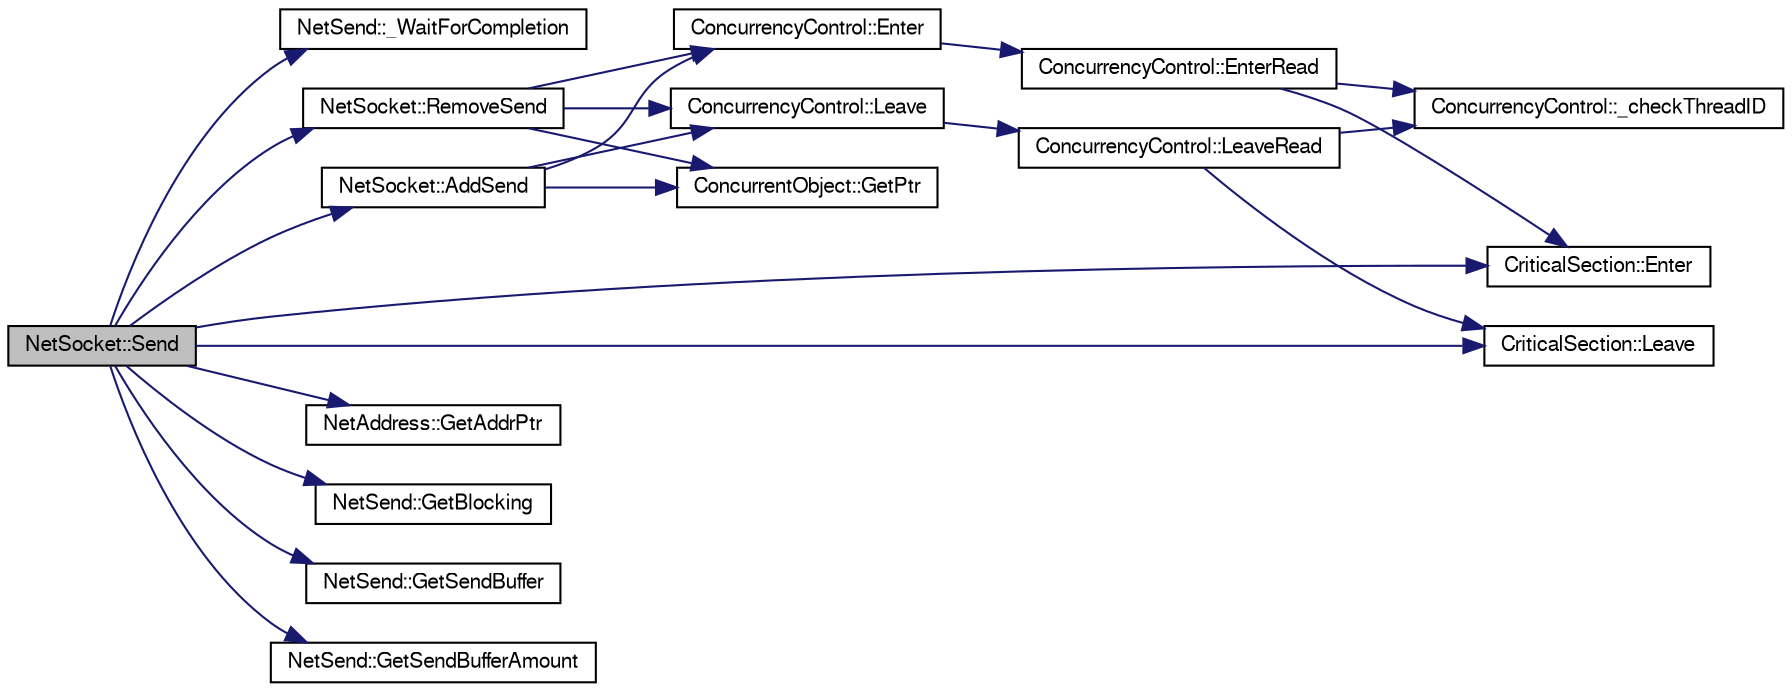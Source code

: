digraph G
{
  edge [fontname="FreeSans",fontsize="10",labelfontname="FreeSans",labelfontsize="10"];
  node [fontname="FreeSans",fontsize="10",shape=record];
  rankdir=LR;
  Node1 [label="NetSocket::Send",height=0.2,width=0.4,color="black", fillcolor="grey75", style="filled" fontcolor="black"];
  Node1 -> Node2 [color="midnightblue",fontsize="10",style="solid",fontname="FreeSans"];
  Node2 [label="NetSend::_WaitForCompletion",height=0.2,width=0.4,color="black", fillcolor="white", style="filled",URL="$class_net_send.html#a64a1095619b446c688ed7b2c65e9e99b"];
  Node1 -> Node3 [color="midnightblue",fontsize="10",style="solid",fontname="FreeSans"];
  Node3 [label="NetSocket::AddSend",height=0.2,width=0.4,color="black", fillcolor="white", style="filled",URL="$class_net_socket.html#a84eea723ebe08ab09554c56a07d5411a"];
  Node3 -> Node4 [color="midnightblue",fontsize="10",style="solid",fontname="FreeSans"];
  Node4 [label="ConcurrencyControl::Enter",height=0.2,width=0.4,color="black", fillcolor="white", style="filled",URL="$class_concurrency_control.html#a65764399274f1fbf8240e197ce7bcac9"];
  Node4 -> Node5 [color="midnightblue",fontsize="10",style="solid",fontname="FreeSans"];
  Node5 [label="ConcurrencyControl::EnterRead",height=0.2,width=0.4,color="black", fillcolor="white", style="filled",URL="$class_concurrency_control.html#abe8b564fe7bc17347992097100ea9221"];
  Node5 -> Node6 [color="midnightblue",fontsize="10",style="solid",fontname="FreeSans"];
  Node6 [label="ConcurrencyControl::_checkThreadID",height=0.2,width=0.4,color="black", fillcolor="white", style="filled",URL="$class_concurrency_control.html#ac604c1d64a32144473304d098763e383"];
  Node5 -> Node7 [color="midnightblue",fontsize="10",style="solid",fontname="FreeSans"];
  Node7 [label="CriticalSection::Enter",height=0.2,width=0.4,color="black", fillcolor="white", style="filled",URL="$class_critical_section.html#a509be5342b2f07ae06e1af5d9e08b871"];
  Node3 -> Node8 [color="midnightblue",fontsize="10",style="solid",fontname="FreeSans"];
  Node8 [label="ConcurrentObject::GetPtr",height=0.2,width=0.4,color="black", fillcolor="white", style="filled",URL="$class_concurrent_object.html#a1ef50fdbaf6004708adfd80aa54f4dd6"];
  Node3 -> Node9 [color="midnightblue",fontsize="10",style="solid",fontname="FreeSans"];
  Node9 [label="ConcurrencyControl::Leave",height=0.2,width=0.4,color="black", fillcolor="white", style="filled",URL="$class_concurrency_control.html#af6e8c4984924cc080f753ea34c3a8806"];
  Node9 -> Node10 [color="midnightblue",fontsize="10",style="solid",fontname="FreeSans"];
  Node10 [label="ConcurrencyControl::LeaveRead",height=0.2,width=0.4,color="black", fillcolor="white", style="filled",URL="$class_concurrency_control.html#ab4c521c9021970df157fd9d8dd6b3964"];
  Node10 -> Node6 [color="midnightblue",fontsize="10",style="solid",fontname="FreeSans"];
  Node10 -> Node11 [color="midnightblue",fontsize="10",style="solid",fontname="FreeSans"];
  Node11 [label="CriticalSection::Leave",height=0.2,width=0.4,color="black", fillcolor="white", style="filled",URL="$class_critical_section.html#a6fa0931385f066492f31fc98e3fca657"];
  Node1 -> Node7 [color="midnightblue",fontsize="10",style="solid",fontname="FreeSans"];
  Node1 -> Node12 [color="midnightblue",fontsize="10",style="solid",fontname="FreeSans"];
  Node12 [label="NetAddress::GetAddrPtr",height=0.2,width=0.4,color="black", fillcolor="white", style="filled",URL="$class_net_address.html#a04fbd8740465d5d64ab8bec440b7f0a1"];
  Node1 -> Node13 [color="midnightblue",fontsize="10",style="solid",fontname="FreeSans"];
  Node13 [label="NetSend::GetBlocking",height=0.2,width=0.4,color="black", fillcolor="white", style="filled",URL="$class_net_send.html#ace80cefc54caa8224aad78779a81c400"];
  Node1 -> Node14 [color="midnightblue",fontsize="10",style="solid",fontname="FreeSans"];
  Node14 [label="NetSend::GetSendBuffer",height=0.2,width=0.4,color="black", fillcolor="white", style="filled",URL="$class_net_send.html#a37e4ac8a6c3e91257a11f913e8b9ecb5"];
  Node1 -> Node15 [color="midnightblue",fontsize="10",style="solid",fontname="FreeSans"];
  Node15 [label="NetSend::GetSendBufferAmount",height=0.2,width=0.4,color="black", fillcolor="white", style="filled",URL="$class_net_send.html#af34c456d40ab99a6c24074dd9d0e5bf3"];
  Node1 -> Node11 [color="midnightblue",fontsize="10",style="solid",fontname="FreeSans"];
  Node1 -> Node16 [color="midnightblue",fontsize="10",style="solid",fontname="FreeSans"];
  Node16 [label="NetSocket::RemoveSend",height=0.2,width=0.4,color="black", fillcolor="white", style="filled",URL="$class_net_socket.html#aedd848a5bbf20f92dcd2f2d68603a16a"];
  Node16 -> Node4 [color="midnightblue",fontsize="10",style="solid",fontname="FreeSans"];
  Node16 -> Node8 [color="midnightblue",fontsize="10",style="solid",fontname="FreeSans"];
  Node16 -> Node9 [color="midnightblue",fontsize="10",style="solid",fontname="FreeSans"];
}
